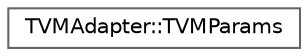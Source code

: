 digraph "Graphical Class Hierarchy"
{
 // LATEX_PDF_SIZE
  bgcolor="transparent";
  edge [fontname=Helvetica,fontsize=10,labelfontname=Helvetica,labelfontsize=10];
  node [fontname=Helvetica,fontsize=10,shape=box,height=0.2,width=0.4];
  rankdir="LR";
  Node0 [id="Node000000",label="TVMAdapter::TVMParams",height=0.2,width=0.4,color="grey40", fillcolor="white", style="filled",URL="$structTVMAdapter_1_1TVMParams.html",tooltip=" "];
}
